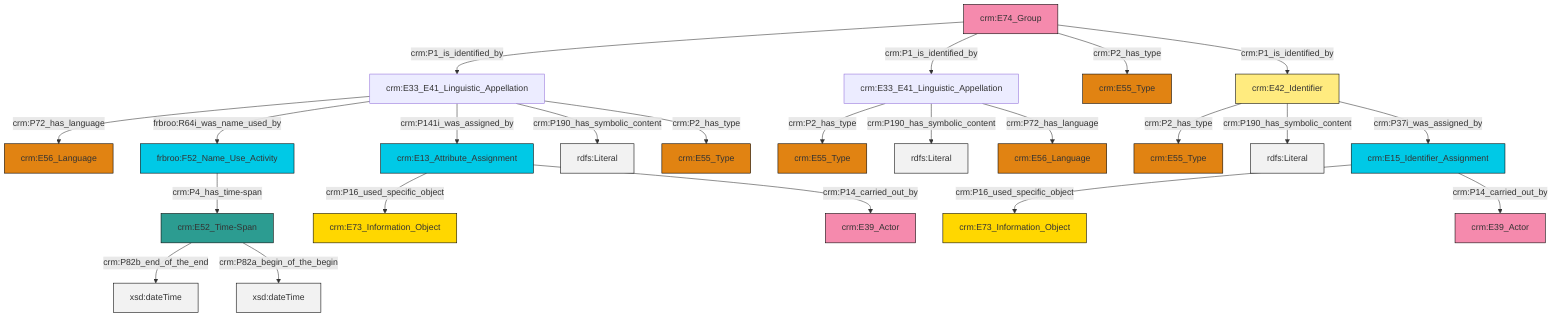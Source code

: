graph TD
classDef Literal fill:#f2f2f2,stroke:#000000;
classDef CRM_Entity fill:#FFFFFF,stroke:#000000;
classDef Temporal_Entity fill:#00C9E6, stroke:#000000;
classDef Type fill:#E18312, stroke:#000000;
classDef Time-Span fill:#2C9C91, stroke:#000000;
classDef Appellation fill:#FFEB7F, stroke:#000000;
classDef Place fill:#008836, stroke:#000000;
classDef Persistent_Item fill:#B266B2, stroke:#000000;
classDef Conceptual_Object fill:#FFD700, stroke:#000000;
classDef Physical_Thing fill:#D2B48C, stroke:#000000;
classDef Actor fill:#f58aad, stroke:#000000;
classDef PC_Classes fill:#4ce600, stroke:#000000;
classDef Multi fill:#cccccc,stroke:#000000;

0["crm:E13_Attribute_Assignment"]:::Temporal_Entity -->|crm:P16_used_specific_object| 1["crm:E73_Information_Object"]:::Conceptual_Object
4["crm:E33_E41_Linguistic_Appellation"]:::Default -->|crm:P72_has_language| 2["crm:E56_Language"]:::Type
9["crm:E74_Group"]:::Actor -->|crm:P1_is_identified_by| 4["crm:E33_E41_Linguistic_Appellation"]:::Default
20["crm:E52_Time-Span"]:::Time-Span -->|crm:P82b_end_of_the_end| 21[xsd:dateTime]:::Literal
22["crm:E42_Identifier"]:::Appellation -->|crm:P2_has_type| 23["crm:E55_Type"]:::Type
24["crm:E33_E41_Linguistic_Appellation"]:::Default -->|crm:P2_has_type| 10["crm:E55_Type"]:::Type
18["frbroo:F52_Name_Use_Activity"]:::Temporal_Entity -->|crm:P4_has_time-span| 20["crm:E52_Time-Span"]:::Time-Span
20["crm:E52_Time-Span"]:::Time-Span -->|crm:P82a_begin_of_the_begin| 26[xsd:dateTime]:::Literal
4["crm:E33_E41_Linguistic_Appellation"]:::Default -->|frbroo:R64i_was_name_used_by| 18["frbroo:F52_Name_Use_Activity"]:::Temporal_Entity
22["crm:E42_Identifier"]:::Appellation -->|crm:P190_has_symbolic_content| 27[rdfs:Literal]:::Literal
15["crm:E15_Identifier_Assignment"]:::Temporal_Entity -->|crm:P16_used_specific_object| 12["crm:E73_Information_Object"]:::Conceptual_Object
0["crm:E13_Attribute_Assignment"]:::Temporal_Entity -->|crm:P14_carried_out_by| 28["crm:E39_Actor"]:::Actor
9["crm:E74_Group"]:::Actor -->|crm:P1_is_identified_by| 24["crm:E33_E41_Linguistic_Appellation"]:::Default
15["crm:E15_Identifier_Assignment"]:::Temporal_Entity -->|crm:P14_carried_out_by| 7["crm:E39_Actor"]:::Actor
22["crm:E42_Identifier"]:::Appellation -->|crm:P37i_was_assigned_by| 15["crm:E15_Identifier_Assignment"]:::Temporal_Entity
4["crm:E33_E41_Linguistic_Appellation"]:::Default -->|crm:P141i_was_assigned_by| 0["crm:E13_Attribute_Assignment"]:::Temporal_Entity
4["crm:E33_E41_Linguistic_Appellation"]:::Default -->|crm:P190_has_symbolic_content| 35[rdfs:Literal]:::Literal
4["crm:E33_E41_Linguistic_Appellation"]:::Default -->|crm:P2_has_type| 30["crm:E55_Type"]:::Type
24["crm:E33_E41_Linguistic_Appellation"]:::Default -->|crm:P190_has_symbolic_content| 39[rdfs:Literal]:::Literal
24["crm:E33_E41_Linguistic_Appellation"]:::Default -->|crm:P72_has_language| 36["crm:E56_Language"]:::Type
9["crm:E74_Group"]:::Actor -->|crm:P2_has_type| 5["crm:E55_Type"]:::Type
9["crm:E74_Group"]:::Actor -->|crm:P1_is_identified_by| 22["crm:E42_Identifier"]:::Appellation